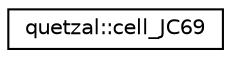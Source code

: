 digraph "Graphical Class Hierarchy"
{
 // LATEX_PDF_SIZE
  edge [fontname="Helvetica",fontsize="10",labelfontname="Helvetica",labelfontsize="10"];
  node [fontname="Helvetica",fontsize="10",shape=record];
  rankdir="LR";
  Node0 [label="quetzal::cell_JC69",height=0.2,width=0.4,color="black", fillcolor="white", style="filled",URL="$classquetzal_1_1cell___j_c69.html",tooltip=" "];
}
